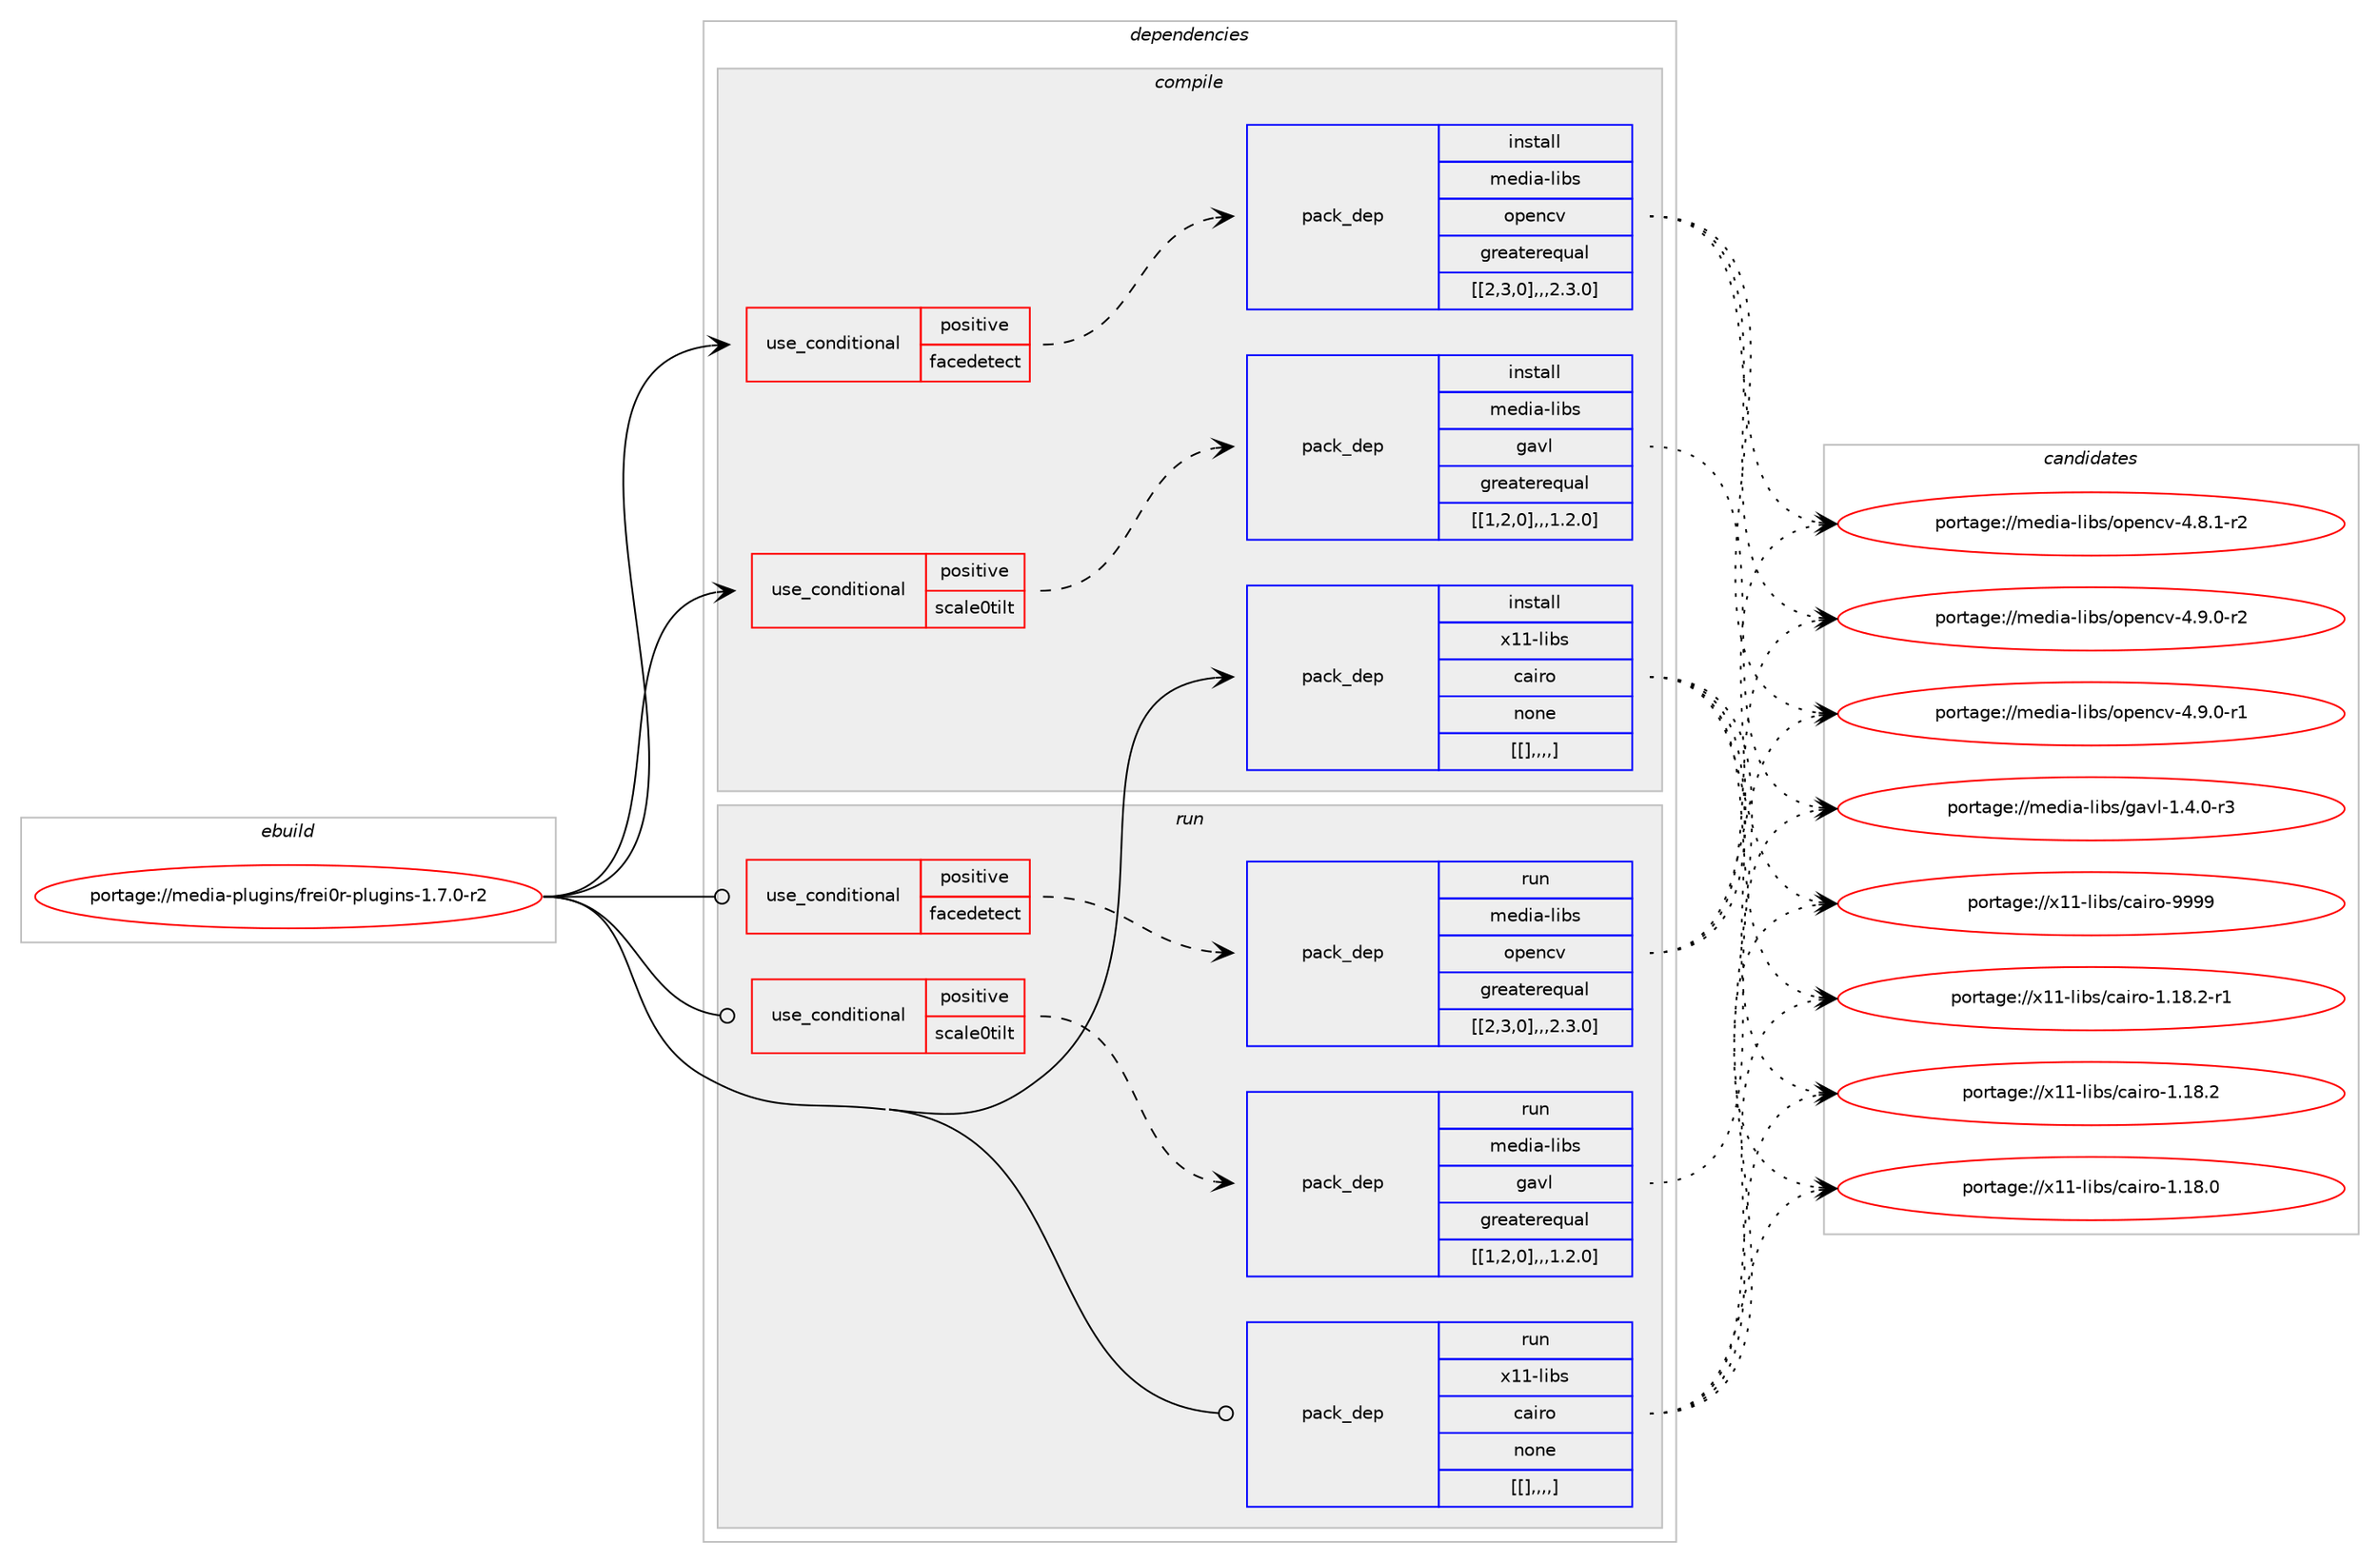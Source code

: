 digraph prolog {

# *************
# Graph options
# *************

newrank=true;
concentrate=true;
compound=true;
graph [rankdir=LR,fontname=Helvetica,fontsize=10,ranksep=1.5];#, ranksep=2.5, nodesep=0.2];
edge  [arrowhead=vee];
node  [fontname=Helvetica,fontsize=10];

# **********
# The ebuild
# **********

subgraph cluster_leftcol {
color=gray;
label=<<i>ebuild</i>>;
id [label="portage://media-plugins/frei0r-plugins-1.7.0-r2", color=red, width=4, href="../media-plugins/frei0r-plugins-1.7.0-r2.svg"];
}

# ****************
# The dependencies
# ****************

subgraph cluster_midcol {
color=gray;
label=<<i>dependencies</i>>;
subgraph cluster_compile {
fillcolor="#eeeeee";
style=filled;
label=<<i>compile</i>>;
subgraph cond82078 {
dependency318522 [label=<<TABLE BORDER="0" CELLBORDER="1" CELLSPACING="0" CELLPADDING="4"><TR><TD ROWSPAN="3" CELLPADDING="10">use_conditional</TD></TR><TR><TD>positive</TD></TR><TR><TD>facedetect</TD></TR></TABLE>>, shape=none, color=red];
subgraph pack234012 {
dependency318523 [label=<<TABLE BORDER="0" CELLBORDER="1" CELLSPACING="0" CELLPADDING="4" WIDTH="220"><TR><TD ROWSPAN="6" CELLPADDING="30">pack_dep</TD></TR><TR><TD WIDTH="110">install</TD></TR><TR><TD>media-libs</TD></TR><TR><TD>opencv</TD></TR><TR><TD>greaterequal</TD></TR><TR><TD>[[2,3,0],,,2.3.0]</TD></TR></TABLE>>, shape=none, color=blue];
}
dependency318522:e -> dependency318523:w [weight=20,style="dashed",arrowhead="vee"];
}
id:e -> dependency318522:w [weight=20,style="solid",arrowhead="vee"];
subgraph cond82079 {
dependency318524 [label=<<TABLE BORDER="0" CELLBORDER="1" CELLSPACING="0" CELLPADDING="4"><TR><TD ROWSPAN="3" CELLPADDING="10">use_conditional</TD></TR><TR><TD>positive</TD></TR><TR><TD>scale0tilt</TD></TR></TABLE>>, shape=none, color=red];
subgraph pack234013 {
dependency318525 [label=<<TABLE BORDER="0" CELLBORDER="1" CELLSPACING="0" CELLPADDING="4" WIDTH="220"><TR><TD ROWSPAN="6" CELLPADDING="30">pack_dep</TD></TR><TR><TD WIDTH="110">install</TD></TR><TR><TD>media-libs</TD></TR><TR><TD>gavl</TD></TR><TR><TD>greaterequal</TD></TR><TR><TD>[[1,2,0],,,1.2.0]</TD></TR></TABLE>>, shape=none, color=blue];
}
dependency318524:e -> dependency318525:w [weight=20,style="dashed",arrowhead="vee"];
}
id:e -> dependency318524:w [weight=20,style="solid",arrowhead="vee"];
subgraph pack234014 {
dependency318526 [label=<<TABLE BORDER="0" CELLBORDER="1" CELLSPACING="0" CELLPADDING="4" WIDTH="220"><TR><TD ROWSPAN="6" CELLPADDING="30">pack_dep</TD></TR><TR><TD WIDTH="110">install</TD></TR><TR><TD>x11-libs</TD></TR><TR><TD>cairo</TD></TR><TR><TD>none</TD></TR><TR><TD>[[],,,,]</TD></TR></TABLE>>, shape=none, color=blue];
}
id:e -> dependency318526:w [weight=20,style="solid",arrowhead="vee"];
}
subgraph cluster_compileandrun {
fillcolor="#eeeeee";
style=filled;
label=<<i>compile and run</i>>;
}
subgraph cluster_run {
fillcolor="#eeeeee";
style=filled;
label=<<i>run</i>>;
subgraph cond82080 {
dependency318527 [label=<<TABLE BORDER="0" CELLBORDER="1" CELLSPACING="0" CELLPADDING="4"><TR><TD ROWSPAN="3" CELLPADDING="10">use_conditional</TD></TR><TR><TD>positive</TD></TR><TR><TD>facedetect</TD></TR></TABLE>>, shape=none, color=red];
subgraph pack234015 {
dependency318528 [label=<<TABLE BORDER="0" CELLBORDER="1" CELLSPACING="0" CELLPADDING="4" WIDTH="220"><TR><TD ROWSPAN="6" CELLPADDING="30">pack_dep</TD></TR><TR><TD WIDTH="110">run</TD></TR><TR><TD>media-libs</TD></TR><TR><TD>opencv</TD></TR><TR><TD>greaterequal</TD></TR><TR><TD>[[2,3,0],,,2.3.0]</TD></TR></TABLE>>, shape=none, color=blue];
}
dependency318527:e -> dependency318528:w [weight=20,style="dashed",arrowhead="vee"];
}
id:e -> dependency318527:w [weight=20,style="solid",arrowhead="odot"];
subgraph cond82081 {
dependency318529 [label=<<TABLE BORDER="0" CELLBORDER="1" CELLSPACING="0" CELLPADDING="4"><TR><TD ROWSPAN="3" CELLPADDING="10">use_conditional</TD></TR><TR><TD>positive</TD></TR><TR><TD>scale0tilt</TD></TR></TABLE>>, shape=none, color=red];
subgraph pack234016 {
dependency318530 [label=<<TABLE BORDER="0" CELLBORDER="1" CELLSPACING="0" CELLPADDING="4" WIDTH="220"><TR><TD ROWSPAN="6" CELLPADDING="30">pack_dep</TD></TR><TR><TD WIDTH="110">run</TD></TR><TR><TD>media-libs</TD></TR><TR><TD>gavl</TD></TR><TR><TD>greaterequal</TD></TR><TR><TD>[[1,2,0],,,1.2.0]</TD></TR></TABLE>>, shape=none, color=blue];
}
dependency318529:e -> dependency318530:w [weight=20,style="dashed",arrowhead="vee"];
}
id:e -> dependency318529:w [weight=20,style="solid",arrowhead="odot"];
subgraph pack234017 {
dependency318531 [label=<<TABLE BORDER="0" CELLBORDER="1" CELLSPACING="0" CELLPADDING="4" WIDTH="220"><TR><TD ROWSPAN="6" CELLPADDING="30">pack_dep</TD></TR><TR><TD WIDTH="110">run</TD></TR><TR><TD>x11-libs</TD></TR><TR><TD>cairo</TD></TR><TR><TD>none</TD></TR><TR><TD>[[],,,,]</TD></TR></TABLE>>, shape=none, color=blue];
}
id:e -> dependency318531:w [weight=20,style="solid",arrowhead="odot"];
}
}

# **************
# The candidates
# **************

subgraph cluster_choices {
rank=same;
color=gray;
label=<<i>candidates</i>>;

subgraph choice234012 {
color=black;
nodesep=1;
choice10910110010597451081059811547111112101110991184552465746484511450 [label="portage://media-libs/opencv-4.9.0-r2", color=red, width=4,href="../media-libs/opencv-4.9.0-r2.svg"];
choice10910110010597451081059811547111112101110991184552465746484511449 [label="portage://media-libs/opencv-4.9.0-r1", color=red, width=4,href="../media-libs/opencv-4.9.0-r1.svg"];
choice10910110010597451081059811547111112101110991184552465646494511450 [label="portage://media-libs/opencv-4.8.1-r2", color=red, width=4,href="../media-libs/opencv-4.8.1-r2.svg"];
dependency318523:e -> choice10910110010597451081059811547111112101110991184552465746484511450:w [style=dotted,weight="100"];
dependency318523:e -> choice10910110010597451081059811547111112101110991184552465746484511449:w [style=dotted,weight="100"];
dependency318523:e -> choice10910110010597451081059811547111112101110991184552465646494511450:w [style=dotted,weight="100"];
}
subgraph choice234013 {
color=black;
nodesep=1;
choice10910110010597451081059811547103971181084549465246484511451 [label="portage://media-libs/gavl-1.4.0-r3", color=red, width=4,href="../media-libs/gavl-1.4.0-r3.svg"];
dependency318525:e -> choice10910110010597451081059811547103971181084549465246484511451:w [style=dotted,weight="100"];
}
subgraph choice234014 {
color=black;
nodesep=1;
choice120494945108105981154799971051141114557575757 [label="portage://x11-libs/cairo-9999", color=red, width=4,href="../x11-libs/cairo-9999.svg"];
choice12049494510810598115479997105114111454946495646504511449 [label="portage://x11-libs/cairo-1.18.2-r1", color=red, width=4,href="../x11-libs/cairo-1.18.2-r1.svg"];
choice1204949451081059811547999710511411145494649564650 [label="portage://x11-libs/cairo-1.18.2", color=red, width=4,href="../x11-libs/cairo-1.18.2.svg"];
choice1204949451081059811547999710511411145494649564648 [label="portage://x11-libs/cairo-1.18.0", color=red, width=4,href="../x11-libs/cairo-1.18.0.svg"];
dependency318526:e -> choice120494945108105981154799971051141114557575757:w [style=dotted,weight="100"];
dependency318526:e -> choice12049494510810598115479997105114111454946495646504511449:w [style=dotted,weight="100"];
dependency318526:e -> choice1204949451081059811547999710511411145494649564650:w [style=dotted,weight="100"];
dependency318526:e -> choice1204949451081059811547999710511411145494649564648:w [style=dotted,weight="100"];
}
subgraph choice234015 {
color=black;
nodesep=1;
choice10910110010597451081059811547111112101110991184552465746484511450 [label="portage://media-libs/opencv-4.9.0-r2", color=red, width=4,href="../media-libs/opencv-4.9.0-r2.svg"];
choice10910110010597451081059811547111112101110991184552465746484511449 [label="portage://media-libs/opencv-4.9.0-r1", color=red, width=4,href="../media-libs/opencv-4.9.0-r1.svg"];
choice10910110010597451081059811547111112101110991184552465646494511450 [label="portage://media-libs/opencv-4.8.1-r2", color=red, width=4,href="../media-libs/opencv-4.8.1-r2.svg"];
dependency318528:e -> choice10910110010597451081059811547111112101110991184552465746484511450:w [style=dotted,weight="100"];
dependency318528:e -> choice10910110010597451081059811547111112101110991184552465746484511449:w [style=dotted,weight="100"];
dependency318528:e -> choice10910110010597451081059811547111112101110991184552465646494511450:w [style=dotted,weight="100"];
}
subgraph choice234016 {
color=black;
nodesep=1;
choice10910110010597451081059811547103971181084549465246484511451 [label="portage://media-libs/gavl-1.4.0-r3", color=red, width=4,href="../media-libs/gavl-1.4.0-r3.svg"];
dependency318530:e -> choice10910110010597451081059811547103971181084549465246484511451:w [style=dotted,weight="100"];
}
subgraph choice234017 {
color=black;
nodesep=1;
choice120494945108105981154799971051141114557575757 [label="portage://x11-libs/cairo-9999", color=red, width=4,href="../x11-libs/cairo-9999.svg"];
choice12049494510810598115479997105114111454946495646504511449 [label="portage://x11-libs/cairo-1.18.2-r1", color=red, width=4,href="../x11-libs/cairo-1.18.2-r1.svg"];
choice1204949451081059811547999710511411145494649564650 [label="portage://x11-libs/cairo-1.18.2", color=red, width=4,href="../x11-libs/cairo-1.18.2.svg"];
choice1204949451081059811547999710511411145494649564648 [label="portage://x11-libs/cairo-1.18.0", color=red, width=4,href="../x11-libs/cairo-1.18.0.svg"];
dependency318531:e -> choice120494945108105981154799971051141114557575757:w [style=dotted,weight="100"];
dependency318531:e -> choice12049494510810598115479997105114111454946495646504511449:w [style=dotted,weight="100"];
dependency318531:e -> choice1204949451081059811547999710511411145494649564650:w [style=dotted,weight="100"];
dependency318531:e -> choice1204949451081059811547999710511411145494649564648:w [style=dotted,weight="100"];
}
}

}
